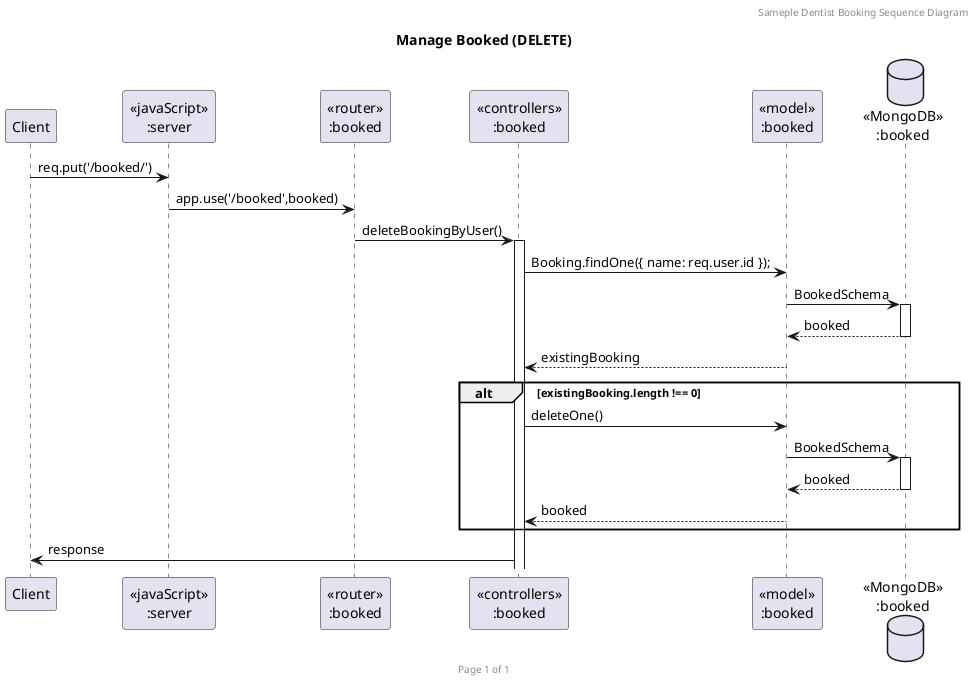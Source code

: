 @startuml Manage Booked (DELETE)

header Sameple Dentist Booking Sequence Diagram
footer Page %page% of %lastpage%
title "Manage Booked (DELETE)"

participant "Client" as client
participant "<<javaScript>>\n:server" as server
participant "<<router>>\n:booked" as routerBooked
participant "<<controllers>>\n:booked" as controllersBooked
participant "<<model>>\n:booked" as modelBooked
database "<<MongoDB>>\n:booked" as BookedDatabase


client->server: req.put('/booked/')
server->routerBooked: app.use('/booked',booked)
routerBooked -> controllersBooked: deleteBookingByUser()
activate controllersBooked
controllersBooked->modelBooked: Booking.findOne({ name: req.user.id });
modelBooked ->BookedDatabase ++: BookedSchema
BookedDatabase --> modelBooked --: booked
modelBooked-->controllersBooked: existingBooking
alt   existingBooking.length !== 0
    controllersBooked->modelBooked: deleteOne()
    modelBooked ->BookedDatabase ++: BookedSchema
    BookedDatabase --> modelBooked --: booked
    modelBooked-->controllersBooked: booked
end

controllersBooked->client: response

@enduml